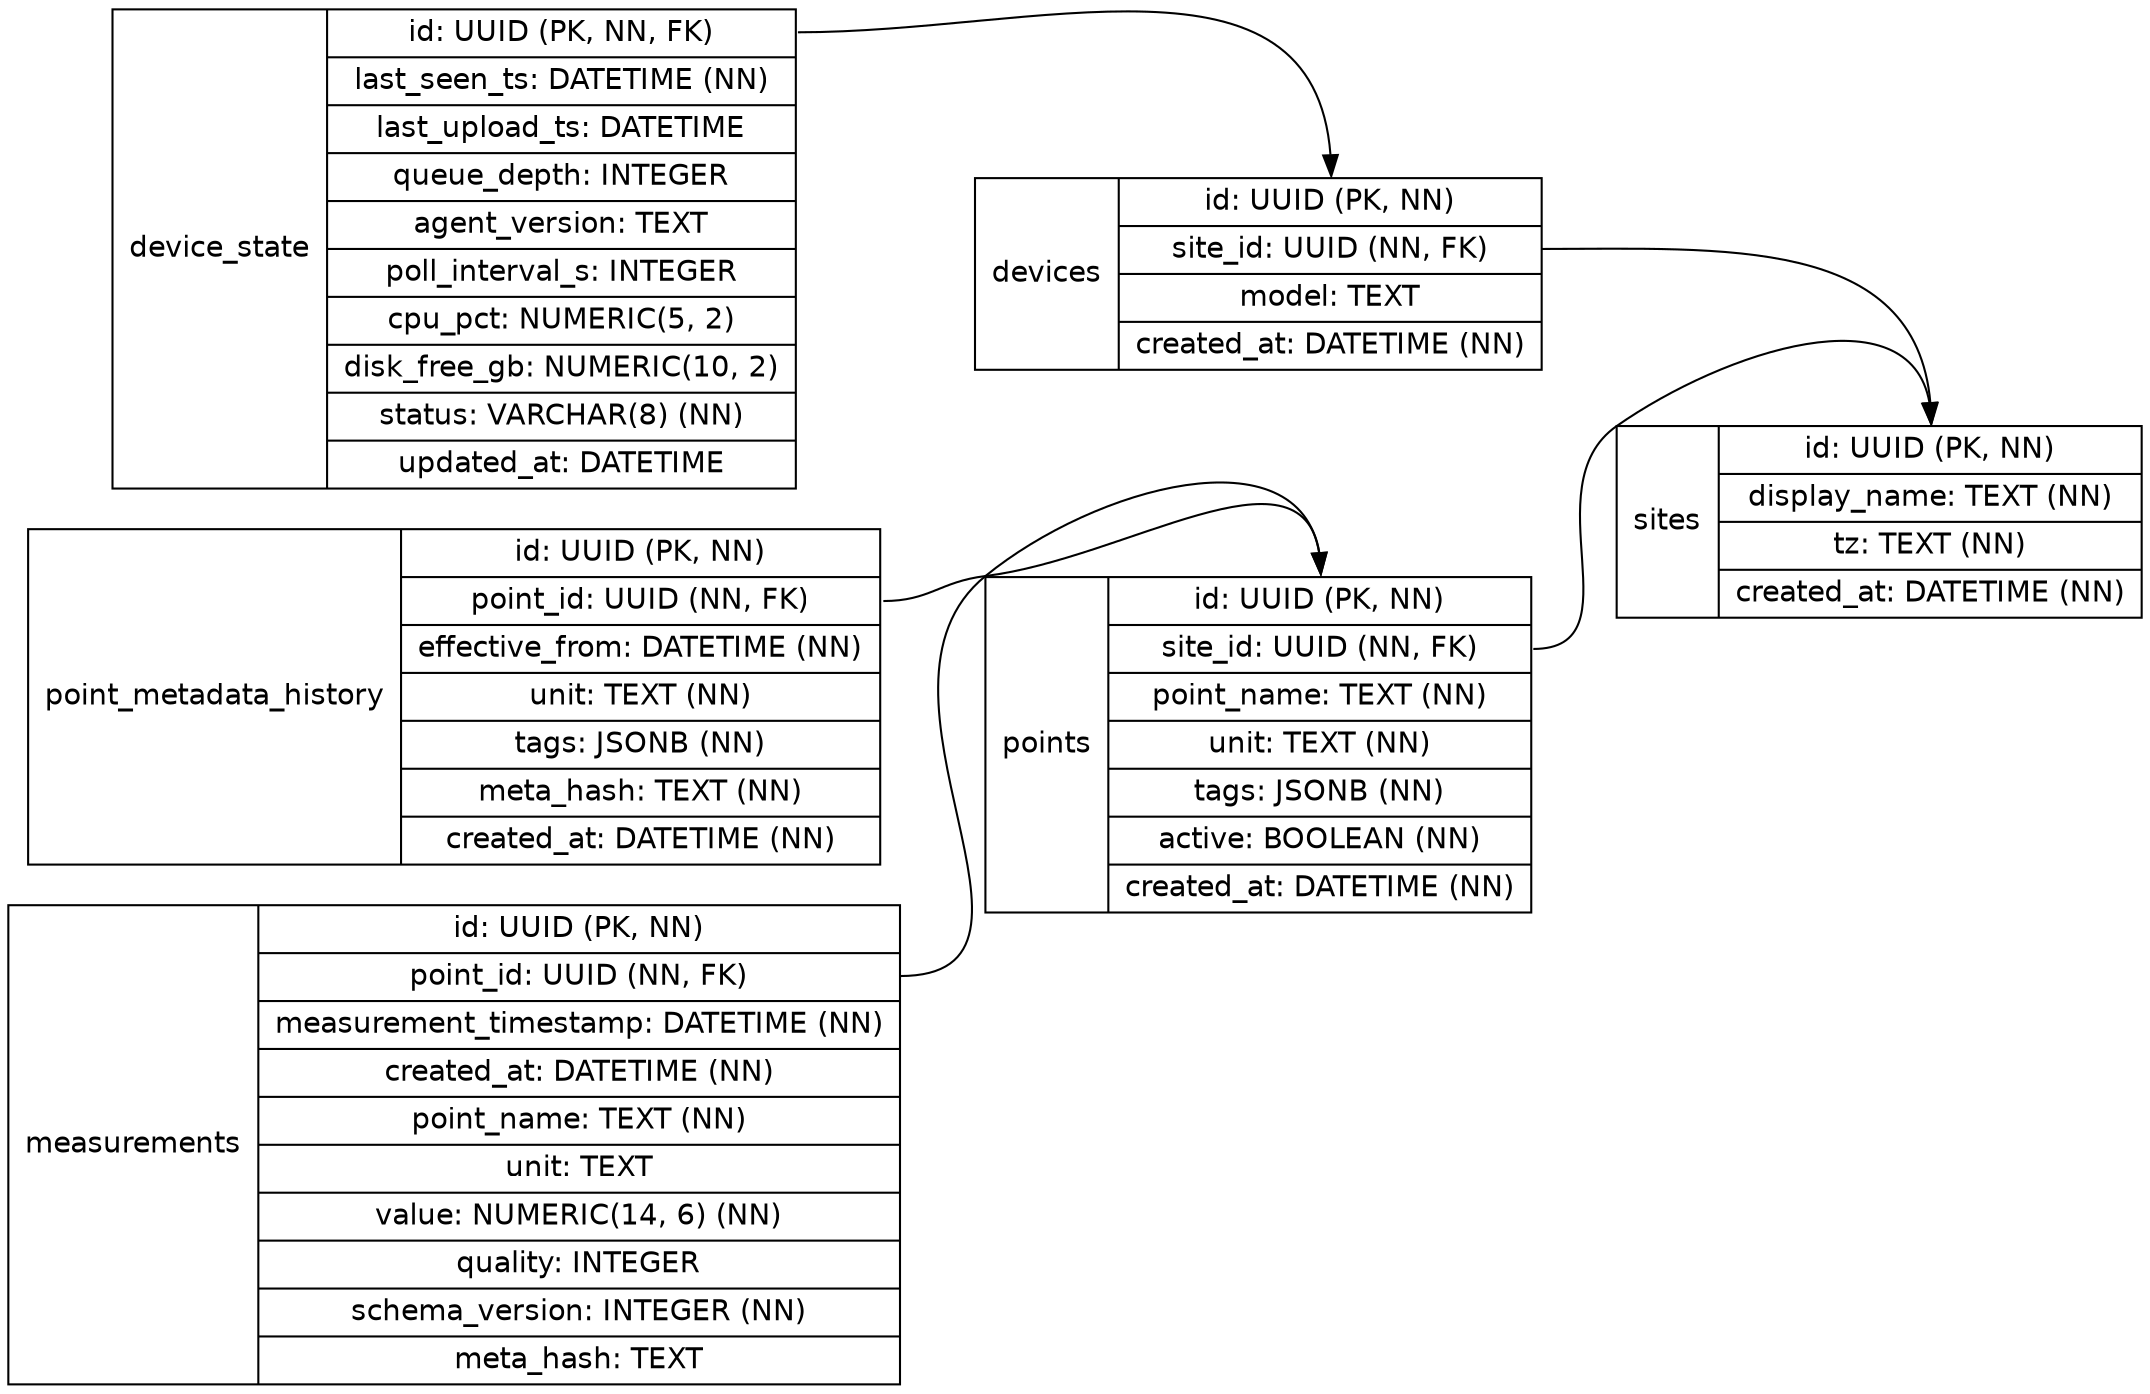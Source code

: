 digraph ERD {
	graph [rankdir=LR]
	node [fontname=Helvetica shape=record]
	sites [label="{sites|{<id> id: UUID (PK, NN)|<display_name> display_name: TEXT (NN)|<tz> tz: TEXT (NN)|<created_at> created_at: DATETIME (NN)}}"]
	devices [label="{devices|{<id> id: UUID (PK, NN)|<site_id> site_id: UUID (NN, FK)|<model> model: TEXT|<created_at> created_at: DATETIME (NN)}}"]
	points [label="{points|{<id> id: UUID (PK, NN)|<site_id> site_id: UUID (NN, FK)|<point_name> point_name: TEXT (NN)|<unit> unit: TEXT (NN)|<tags> tags: JSONB (NN)|<active> active: BOOLEAN (NN)|<created_at> created_at: DATETIME (NN)}}"]
	point_metadata_history [label="{point_metadata_history|{<id> id: UUID (PK, NN)|<point_id> point_id: UUID (NN, FK)|<effective_from> effective_from: DATETIME (NN)|<unit> unit: TEXT (NN)|<tags> tags: JSONB (NN)|<meta_hash> meta_hash: TEXT (NN)|<created_at> created_at: DATETIME (NN)}}"]
	measurements [label="{measurements|{<id> id: UUID (PK, NN)|<point_id> point_id: UUID (NN, FK)|<measurement_timestamp> measurement_timestamp: DATETIME (NN)|<created_at> created_at: DATETIME (NN)|<point_name> point_name: TEXT (NN)|<unit> unit: TEXT|<value> value: NUMERIC(14, 6) (NN)|<quality> quality: INTEGER|<schema_version> schema_version: INTEGER (NN)|<meta_hash> meta_hash: TEXT}}"]
	device_state [label="{device_state|{<id> id: UUID (PK, NN, FK)|<last_seen_ts> last_seen_ts: DATETIME (NN)|<last_upload_ts> last_upload_ts: DATETIME|<queue_depth> queue_depth: INTEGER|<agent_version> agent_version: TEXT|<poll_interval_s> poll_interval_s: INTEGER|<cpu_pct> cpu_pct: NUMERIC(5, 2)|<disk_free_gb> disk_free_gb: NUMERIC(10, 2)|<status> status: VARCHAR(8) (NN)|<updated_at> updated_at: DATETIME}}"]
	devices:site_id -> sites:id [arrowhead=normal]
	points:site_id -> sites:id [arrowhead=normal]
	point_metadata_history:point_id -> points:id [arrowhead=normal]
	measurements:point_id -> points:id [arrowhead=normal]
	device_state:id -> devices:id [arrowhead=normal]
}
